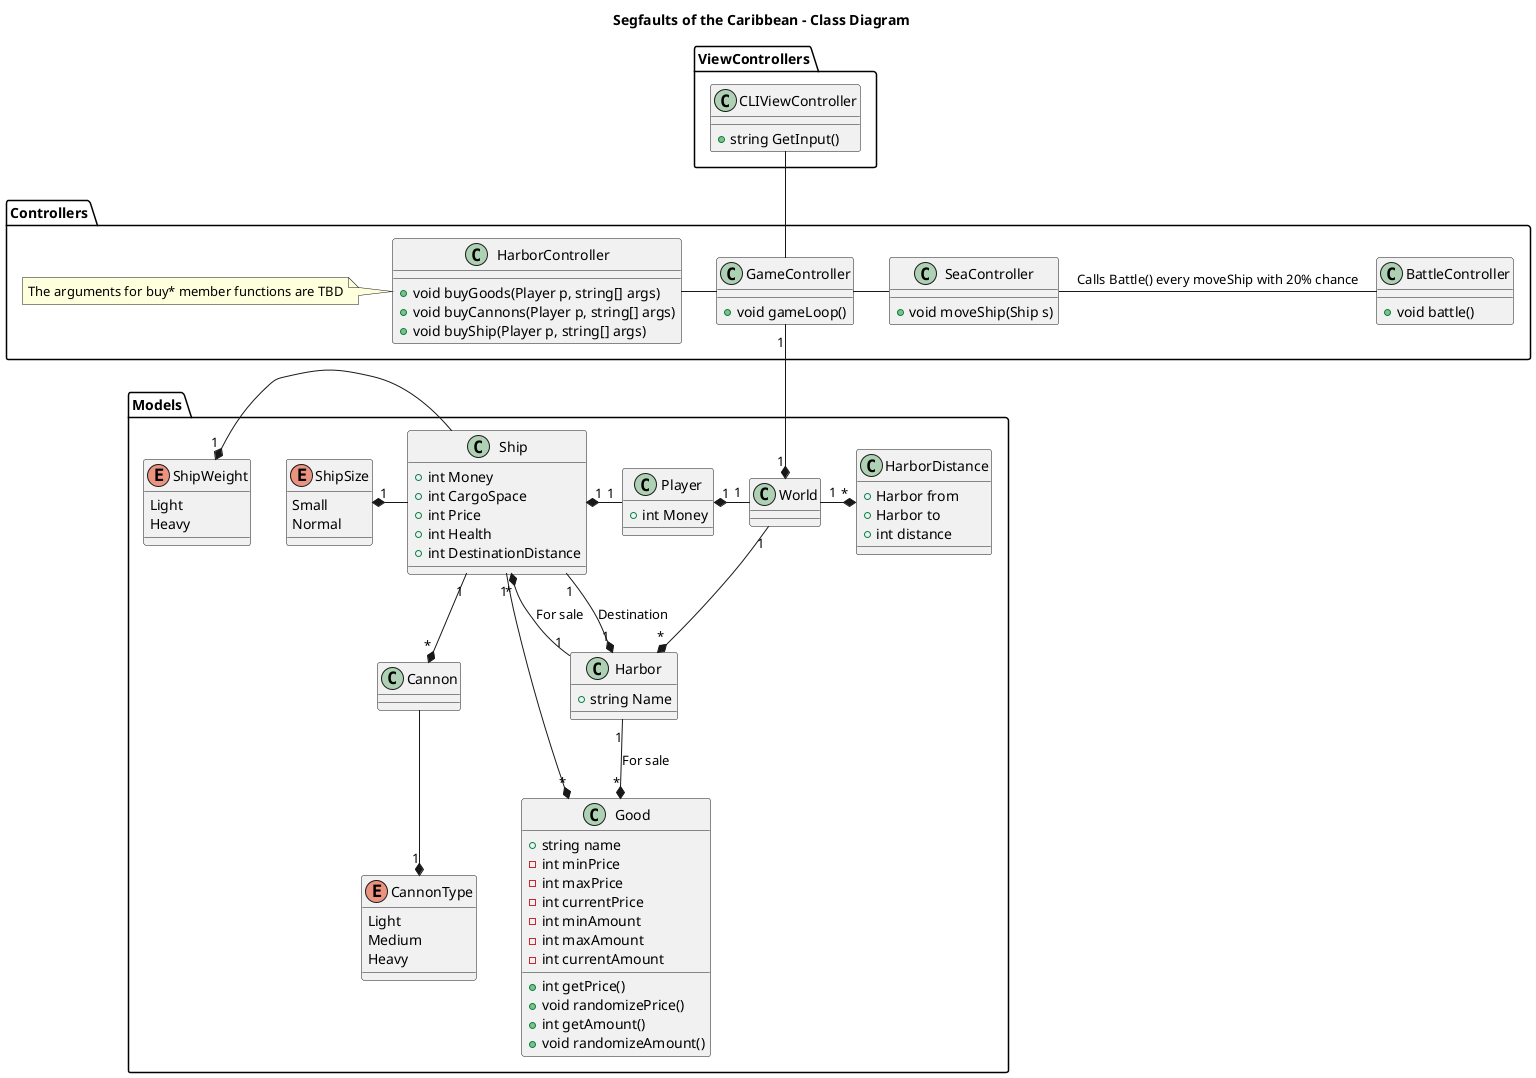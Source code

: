 @startuml
title Segfaults of the Caribbean - Class Diagram

' Model layer
package Models {
    class Player {
        +int Money
    }
    class Ship {
        +int Money
        +int CargoSpace
        +int Price
        +int Health
        +int DestinationDistance
    }
    class Cannon
    enum CannonType {
        Light
        Medium
        Heavy
    }
    class World
    class Harbor {
        +string Name
    }
    class HarborDistance {
        +Harbor from
        +Harbor to
        +int distance
    }
    class Good {
        +string name
        -int minPrice
        -int maxPrice
        -int currentPrice
        -int minAmount
        -int maxAmount
        -int currentAmount
        +int getPrice()
        +void randomizePrice()
        +int getAmount()
        +void randomizeAmount()
    }
    enum ShipWeight {
        Light
        Heavy
    }
    enum ShipSize {
        Small
        Normal
    }
}

' Controller layer
package Controllers {  
    class HarborController {
        +void buyGoods(Player p, string[] args)
        +void buyCannons(Player p, string[] args)
        +void buyShip(Player p, string[] args)
    }
    note left of HarborController: The arguments for buy* member functions are TBD
    class BattleController {
        +void battle()
    }
    class SeaController {
        +void moveShip(Ship s)
    }
    class GameController {
        +void gameLoop()
    }
}

' View layer
package ViewControllers {
    class CLIViewController {
        +string GetInput()
    }
}

' Relationships
' Model > Model relationships
ShipSize "1" *-right- Ship
ShipWeight "1" *-right- Ship
Cannon "*" *-up- "1" Ship
Ship "1" *-right- "1" Player
Ship "*" *-right- "1" Harbor : For sale
CannonType "1" *-up- Cannon
Good "*" *-up- "1" Harbor : For sale
Good "*" *-up- "1" Ship
Player "1" *-right- "1" World
Harbor "*" *-up- "1" World
HarborDistance "*" *-left- "1" World
Harbor "1" *-down- "1" Ship : Destination

' Model > Controller relationships
World "1" *-up- "1" GameController

' Controller > Controller relationships
SeaController -right- BattleController : Calls Battle() every moveShip with 20% chance
SeaController -left- GameController
HarborController -right- GameController

' Controller > View relationships
CLIViewController -down- GameController

@enduml

